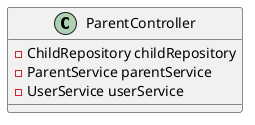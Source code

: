 @startuml
class ParentController {
    - ChildRepository childRepository
    - ParentService parentService
    - UserService userService
}
@enduml